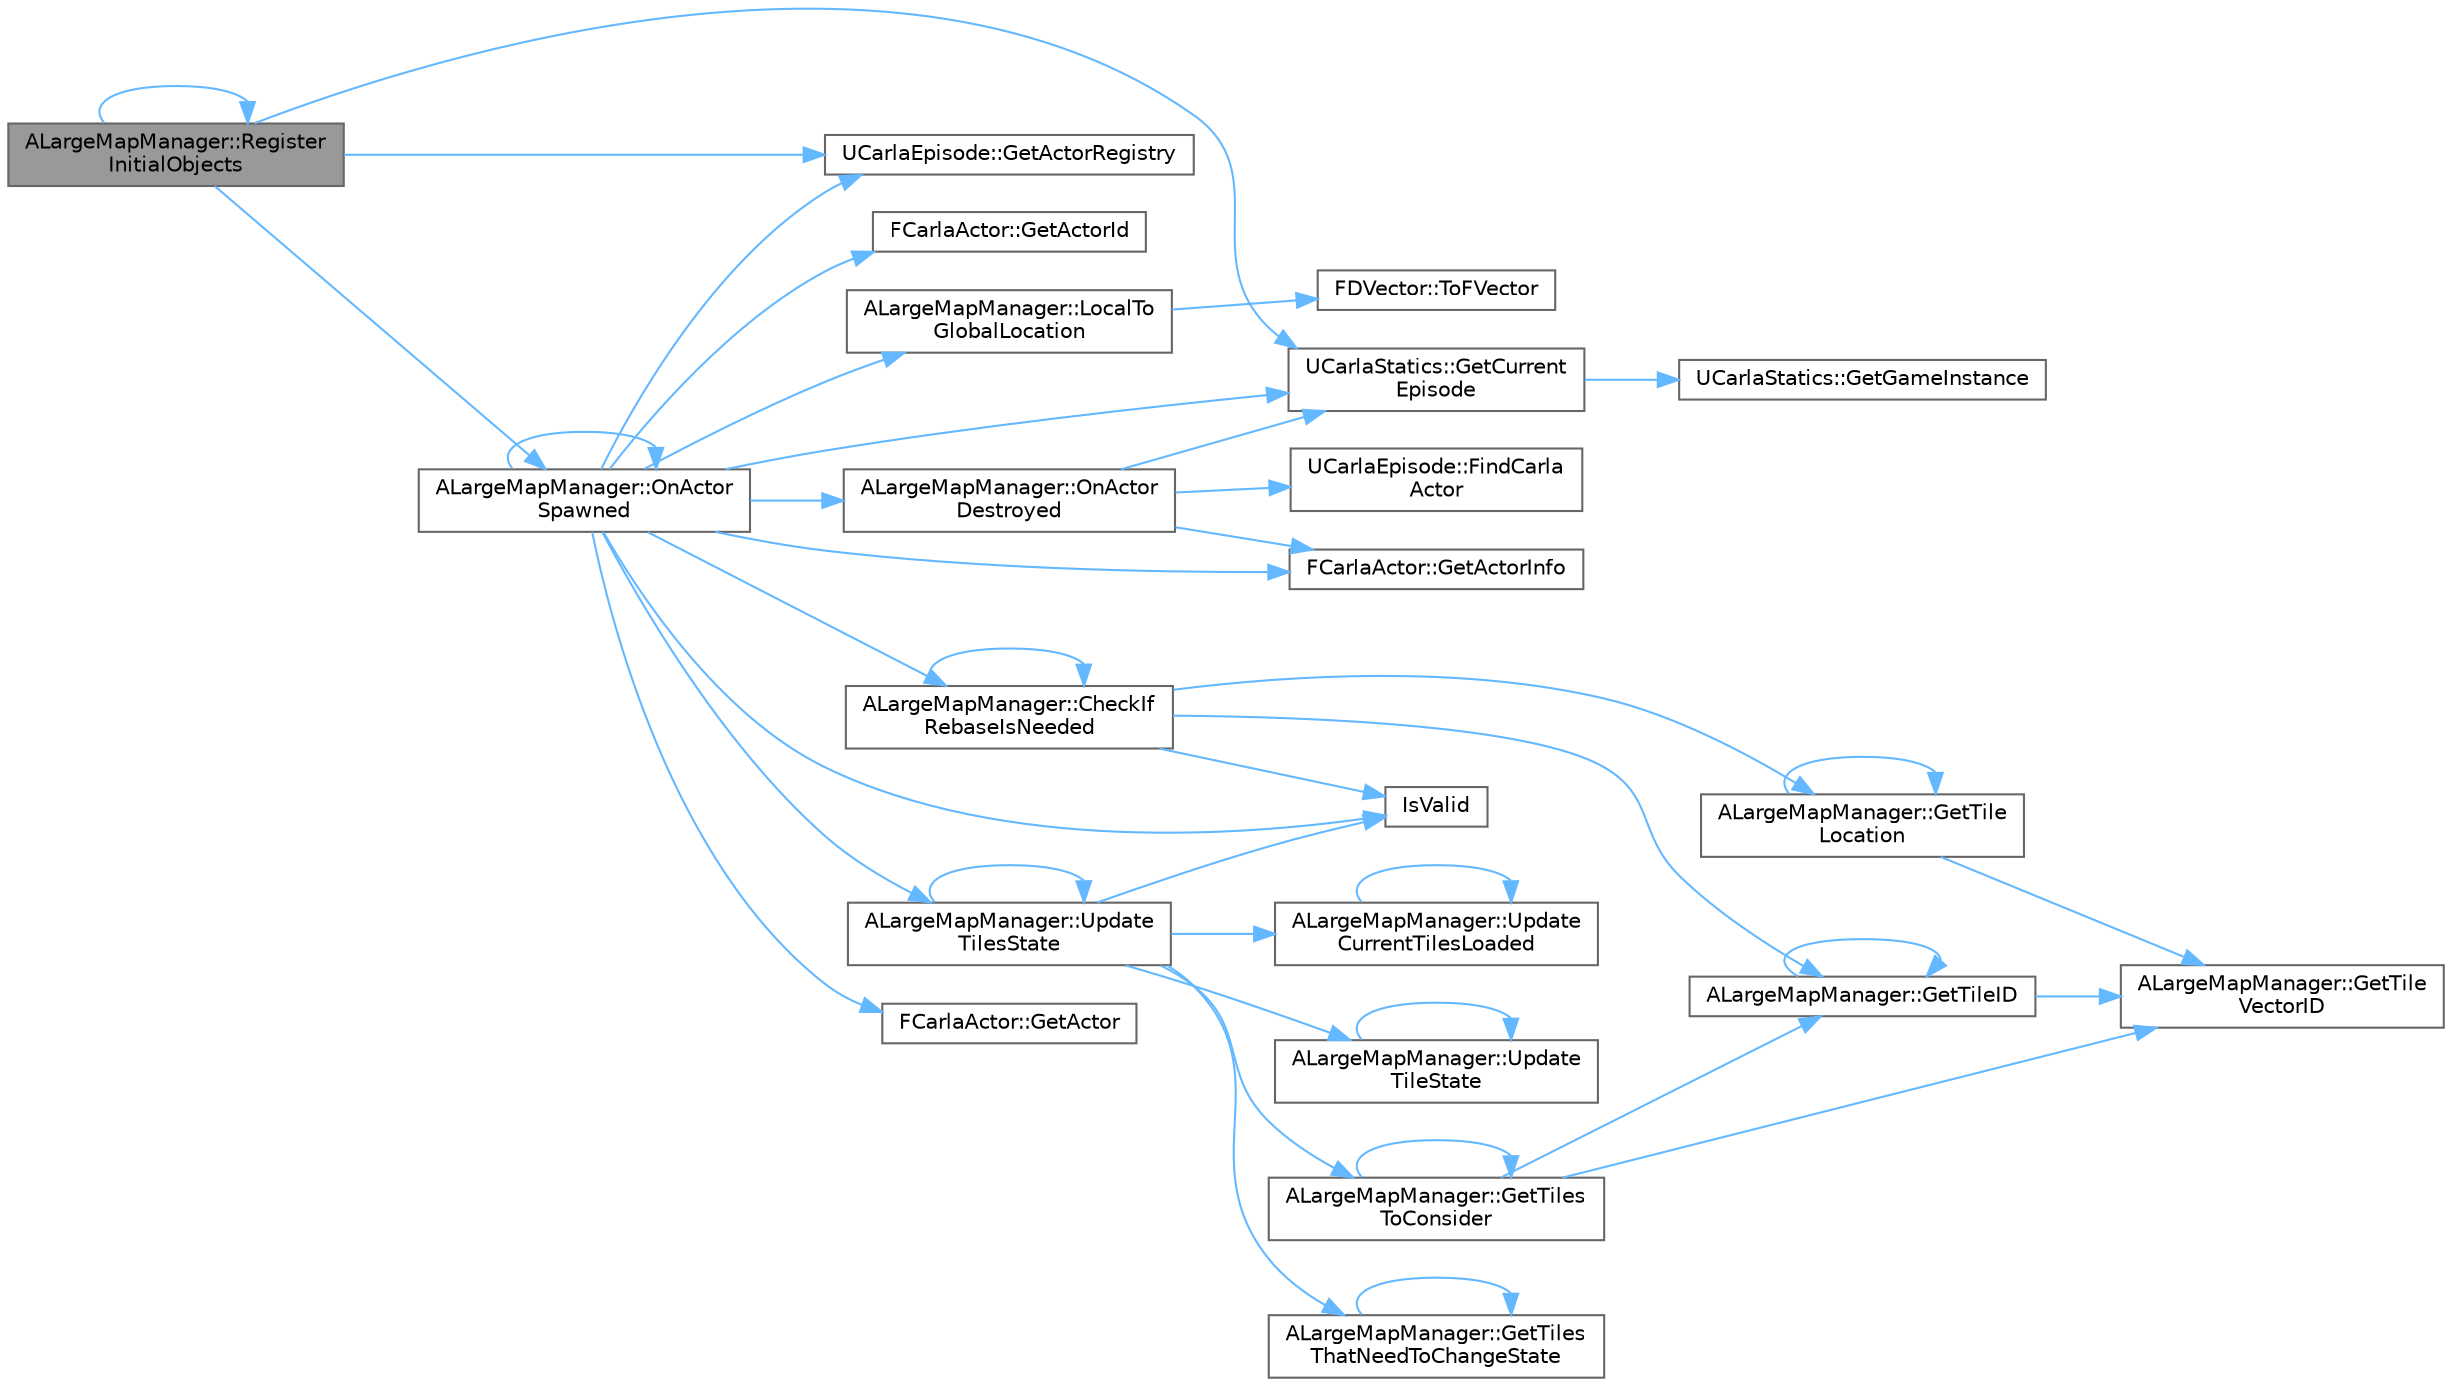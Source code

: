 digraph "ALargeMapManager::RegisterInitialObjects"
{
 // INTERACTIVE_SVG=YES
 // LATEX_PDF_SIZE
  bgcolor="transparent";
  edge [fontname=Helvetica,fontsize=10,labelfontname=Helvetica,labelfontsize=10];
  node [fontname=Helvetica,fontsize=10,shape=box,height=0.2,width=0.4];
  rankdir="LR";
  Node1 [id="Node000001",label="ALargeMapManager::Register\lInitialObjects",height=0.2,width=0.4,color="gray40", fillcolor="grey60", style="filled", fontcolor="black",tooltip=" "];
  Node1 -> Node2 [id="edge1_Node000001_Node000002",color="steelblue1",style="solid",tooltip=" "];
  Node2 [id="Node000002",label="UCarlaEpisode::GetActorRegistry",height=0.2,width=0.4,color="grey40", fillcolor="white", style="filled",URL="$dc/d84/classUCarlaEpisode.html#acd82b87ea8d4e7d815922614e6e245ef",tooltip=" "];
  Node1 -> Node3 [id="edge2_Node000001_Node000003",color="steelblue1",style="solid",tooltip=" "];
  Node3 [id="Node000003",label="UCarlaStatics::GetCurrent\lEpisode",height=0.2,width=0.4,color="grey40", fillcolor="white", style="filled",URL="$d7/d1e/classUCarlaStatics.html#a83f2a341e32413abf1ec85ee740c2036",tooltip=" "];
  Node3 -> Node4 [id="edge3_Node000003_Node000004",color="steelblue1",style="solid",tooltip=" "];
  Node4 [id="Node000004",label="UCarlaStatics::GetGameInstance",height=0.2,width=0.4,color="grey40", fillcolor="white", style="filled",URL="$d7/d1e/classUCarlaStatics.html#a35e7cb760a58848081a618e7fa8201e2",tooltip=" "];
  Node1 -> Node5 [id="edge4_Node000001_Node000005",color="steelblue1",style="solid",tooltip=" "];
  Node5 [id="Node000005",label="ALargeMapManager::OnActor\lSpawned",height=0.2,width=0.4,color="grey40", fillcolor="white", style="filled",URL="$d9/d4b/classALargeMapManager.html#a4db8db5e5de04f87f71b1fd36d9b6735",tooltip=" "];
  Node5 -> Node6 [id="edge5_Node000005_Node000006",color="steelblue1",style="solid",tooltip=" "];
  Node6 [id="Node000006",label="ALargeMapManager::CheckIf\lRebaseIsNeeded",height=0.2,width=0.4,color="grey40", fillcolor="white", style="filled",URL="$d9/d4b/classALargeMapManager.html#a93ad8e052f2af2d4d8adff571d8b0c89",tooltip=" "];
  Node6 -> Node6 [id="edge6_Node000006_Node000006",color="steelblue1",style="solid",tooltip=" "];
  Node6 -> Node7 [id="edge7_Node000006_Node000007",color="steelblue1",style="solid",tooltip=" "];
  Node7 [id="Node000007",label="ALargeMapManager::GetTileID",height=0.2,width=0.4,color="grey40", fillcolor="white", style="filled",URL="$d9/d4b/classALargeMapManager.html#a719578eff1513ef2ab1993349ea6db52",tooltip="From a given location it retrieves the TileID that covers that area"];
  Node7 -> Node7 [id="edge8_Node000007_Node000007",color="steelblue1",style="solid",tooltip=" "];
  Node7 -> Node8 [id="edge9_Node000007_Node000008",color="steelblue1",style="solid",tooltip=" "];
  Node8 [id="Node000008",label="ALargeMapManager::GetTile\lVectorID",height=0.2,width=0.4,color="grey40", fillcolor="white", style="filled",URL="$d9/d4b/classALargeMapManager.html#a53d7481bf584f8c3f39c6d8b744084e6",tooltip=" "];
  Node6 -> Node9 [id="edge10_Node000006_Node000009",color="steelblue1",style="solid",tooltip=" "];
  Node9 [id="Node000009",label="ALargeMapManager::GetTile\lLocation",height=0.2,width=0.4,color="grey40", fillcolor="white", style="filled",URL="$d9/d4b/classALargeMapManager.html#abafa68f43a194e756c22a34bac95a84f",tooltip=" "];
  Node9 -> Node9 [id="edge11_Node000009_Node000009",color="steelblue1",style="solid",tooltip=" "];
  Node9 -> Node8 [id="edge12_Node000009_Node000008",color="steelblue1",style="solid",tooltip=" "];
  Node6 -> Node10 [id="edge13_Node000006_Node000010",color="steelblue1",style="solid",tooltip=" "];
  Node10 [id="Node000010",label="IsValid",height=0.2,width=0.4,color="grey40", fillcolor="white", style="filled",URL="$d2/d40/TrafficLightBase_8cpp.html#a1459952e95242b0c926376d0bb4692b8",tooltip=" "];
  Node5 -> Node11 [id="edge14_Node000005_Node000011",color="steelblue1",style="solid",tooltip=" "];
  Node11 [id="Node000011",label="FCarlaActor::GetActor",height=0.2,width=0.4,color="grey40", fillcolor="white", style="filled",URL="$dc/dde/classFCarlaActor.html#a4d2752987e47827efd488b90053ad415",tooltip=" "];
  Node5 -> Node12 [id="edge15_Node000005_Node000012",color="steelblue1",style="solid",tooltip=" "];
  Node12 [id="Node000012",label="FCarlaActor::GetActorId",height=0.2,width=0.4,color="grey40", fillcolor="white", style="filled",URL="$dc/dde/classFCarlaActor.html#aca3d1a4bfcb5e0ae1974b7206933d665",tooltip=" "];
  Node5 -> Node13 [id="edge16_Node000005_Node000013",color="steelblue1",style="solid",tooltip=" "];
  Node13 [id="Node000013",label="FCarlaActor::GetActorInfo",height=0.2,width=0.4,color="grey40", fillcolor="white", style="filled",URL="$dc/dde/classFCarlaActor.html#ac9a28cdf1b57b3bf280270d40f53359a",tooltip=" "];
  Node5 -> Node2 [id="edge17_Node000005_Node000002",color="steelblue1",style="solid",tooltip=" "];
  Node5 -> Node3 [id="edge18_Node000005_Node000003",color="steelblue1",style="solid",tooltip=" "];
  Node5 -> Node10 [id="edge19_Node000005_Node000010",color="steelblue1",style="solid",tooltip=" "];
  Node5 -> Node14 [id="edge20_Node000005_Node000014",color="steelblue1",style="solid",tooltip=" "];
  Node14 [id="Node000014",label="ALargeMapManager::LocalTo\lGlobalLocation",height=0.2,width=0.4,color="grey40", fillcolor="white", style="filled",URL="$d9/d4b/classALargeMapManager.html#adc28142d65c3bdb83f5a6a6db9deee81",tooltip=" "];
  Node14 -> Node15 [id="edge21_Node000014_Node000015",color="steelblue1",style="solid",tooltip=" "];
  Node15 [id="Node000015",label="FDVector::ToFVector",height=0.2,width=0.4,color="grey40", fillcolor="white", style="filled",URL="$de/d7a/structFDVector.html#afcef01413fad4ebae06ee468bee88a9c",tooltip=" "];
  Node5 -> Node16 [id="edge22_Node000005_Node000016",color="steelblue1",style="solid",tooltip=" "];
  Node16 [id="Node000016",label="ALargeMapManager::OnActor\lDestroyed",height=0.2,width=0.4,color="grey40", fillcolor="white", style="filled",URL="$d9/d4b/classALargeMapManager.html#a545b402731ad2e1bb7e5ee16a8ce8cbf",tooltip=" "];
  Node16 -> Node17 [id="edge23_Node000016_Node000017",color="steelblue1",style="solid",tooltip=" "];
  Node17 [id="Node000017",label="UCarlaEpisode::FindCarla\lActor",height=0.2,width=0.4,color="grey40", fillcolor="white", style="filled",URL="$dc/d84/classUCarlaEpisode.html#a4d0c7a09f4d9de8110605e10125a93aa",tooltip="Find a Carla actor by id."];
  Node16 -> Node13 [id="edge24_Node000016_Node000013",color="steelblue1",style="solid",tooltip=" "];
  Node16 -> Node3 [id="edge25_Node000016_Node000003",color="steelblue1",style="solid",tooltip=" "];
  Node5 -> Node5 [id="edge26_Node000005_Node000005",color="steelblue1",style="solid",tooltip=" "];
  Node5 -> Node18 [id="edge27_Node000005_Node000018",color="steelblue1",style="solid",tooltip=" "];
  Node18 [id="Node000018",label="ALargeMapManager::Update\lTilesState",height=0.2,width=0.4,color="grey40", fillcolor="white", style="filled",URL="$d9/d4b/classALargeMapManager.html#a2b57d4a4247bc0bc70f6902baadaa7c6",tooltip=" "];
  Node18 -> Node19 [id="edge28_Node000018_Node000019",color="steelblue1",style="solid",tooltip=" "];
  Node19 [id="Node000019",label="ALargeMapManager::GetTiles\lThatNeedToChangeState",height=0.2,width=0.4,color="grey40", fillcolor="white", style="filled",URL="$d9/d4b/classALargeMapManager.html#a8c1545ea7c9bf3685e29100027259a34",tooltip=" "];
  Node19 -> Node19 [id="edge29_Node000019_Node000019",color="steelblue1",style="solid",tooltip=" "];
  Node18 -> Node20 [id="edge30_Node000018_Node000020",color="steelblue1",style="solid",tooltip=" "];
  Node20 [id="Node000020",label="ALargeMapManager::GetTiles\lToConsider",height=0.2,width=0.4,color="grey40", fillcolor="white", style="filled",URL="$d9/d4b/classALargeMapManager.html#a2a90cd2c498351712b4ab71af42802ce",tooltip=" "];
  Node20 -> Node7 [id="edge31_Node000020_Node000007",color="steelblue1",style="solid",tooltip=" "];
  Node20 -> Node20 [id="edge32_Node000020_Node000020",color="steelblue1",style="solid",tooltip=" "];
  Node20 -> Node8 [id="edge33_Node000020_Node000008",color="steelblue1",style="solid",tooltip=" "];
  Node18 -> Node10 [id="edge34_Node000018_Node000010",color="steelblue1",style="solid",tooltip=" "];
  Node18 -> Node21 [id="edge35_Node000018_Node000021",color="steelblue1",style="solid",tooltip=" "];
  Node21 [id="Node000021",label="ALargeMapManager::Update\lCurrentTilesLoaded",height=0.2,width=0.4,color="grey40", fillcolor="white", style="filled",URL="$d9/d4b/classALargeMapManager.html#a188be94a33cdc78bcef7fb92bcfe680e",tooltip=" "];
  Node21 -> Node21 [id="edge36_Node000021_Node000021",color="steelblue1",style="solid",tooltip=" "];
  Node18 -> Node18 [id="edge37_Node000018_Node000018",color="steelblue1",style="solid",tooltip=" "];
  Node18 -> Node22 [id="edge38_Node000018_Node000022",color="steelblue1",style="solid",tooltip=" "];
  Node22 [id="Node000022",label="ALargeMapManager::Update\lTileState",height=0.2,width=0.4,color="grey40", fillcolor="white", style="filled",URL="$d9/d4b/classALargeMapManager.html#ad17c467de79c7d1847fc4a40802349e1",tooltip=" "];
  Node22 -> Node22 [id="edge39_Node000022_Node000022",color="steelblue1",style="solid",tooltip=" "];
  Node1 -> Node1 [id="edge40_Node000001_Node000001",color="steelblue1",style="solid",tooltip=" "];
}
